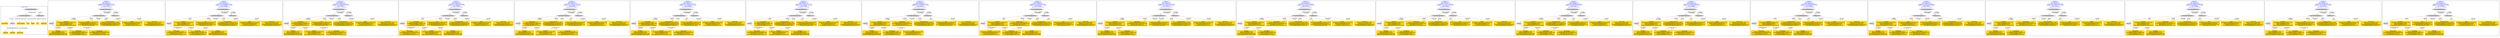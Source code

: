 digraph n0 {
fontcolor="blue"
remincross="true"
label="s20-s-lacma.xml"
subgraph cluster_0 {
label="1-correct model"
n2[style="filled",color="white",fillcolor="lightgray",label="CulturalHeritageObject1"];
n3[shape="plaintext",style="filled",fillcolor="gold",label="creationDate"];
n4[style="filled",color="white",fillcolor="lightgray",label="Person1"];
n5[shape="plaintext",style="filled",fillcolor="gold",label="Artwork_Details"];
n6[shape="plaintext",style="filled",fillcolor="gold",label="title"];
n7[shape="plaintext",style="filled",fillcolor="gold",label="Origin"];
n8[shape="plaintext",style="filled",fillcolor="gold",label="ID"];
n9[shape="plaintext",style="filled",fillcolor="gold",label="birthDate"];
n10[shape="plaintext",style="filled",fillcolor="gold",label="deathDate"];
n11[shape="plaintext",style="filled",fillcolor="gold",label="Artist_Name"];
n12[style="filled",color="white",fillcolor="lightgray",label="EuropeanaAggregation1"];
n13[style="filled",color="white",fillcolor="lightgray",label="WebResource1"];
n14[shape="plaintext",style="filled",fillcolor="gold",label="Image_URL"];
}
subgraph cluster_1 {
label="candidate 0\nlink coherence:1.0\nnode coherence:1.0\nconfidence:0.40048468915710167\nmapping score:0.5709948963857006\ncost:10.99977\n-precision:0.55-recall:0.5"
n16[style="filled",color="white",fillcolor="lightgray",label="CulturalHeritageObject1"];
n17[style="filled",color="white",fillcolor="lightgray",label="Person1"];
n18[style="filled",color="white",fillcolor="lightgray",label="EuropeanaAggregation1"];
n19[style="filled",color="white",fillcolor="lightgray",label="WebResource1"];
n20[shape="plaintext",style="filled",fillcolor="gold",label="deathDate\n[CulturalHeritageObject,created,0.379]\n[Person,dateOfDeath,0.267]\n[Person,dateOfBirth,0.251]\n[CulturalHeritageObject,provenance,0.103]"];
n21[shape="plaintext",style="filled",fillcolor="gold",label="birthDate\n[Person,dateOfBirth,0.455]\n[Person,dateOfDeath,0.253]\n[CulturalHeritageObject,created,0.246]\n[Person,biographicalInformation,0.045]"];
n22[shape="plaintext",style="filled",fillcolor="gold",label="title\n[CulturalHeritageObject,description,0.333]\n[CulturalHeritageObject,title,0.32]\n[CulturalHeritageObject,provenance,0.181]\n[Document,classLink,0.165]"];
n23[shape="plaintext",style="filled",fillcolor="gold",label="Image_URL\n[WebResource,classLink,0.599]\n[Document,classLink,0.358]\n[CulturalHeritageObject,description,0.031]\n[CulturalHeritageObject,title,0.012]"];
n24[shape="plaintext",style="filled",fillcolor="gold",label="creationDate\n[Person,dateOfDeath,0.363]\n[CulturalHeritageObject,created,0.308]\n[Person,dateOfBirth,0.233]\n[CulturalHeritageObject,title,0.096]"];
n25[shape="plaintext",style="filled",fillcolor="gold",label="Artwork_Details\n[CulturalHeritageObject,extent,0.386]\n[CulturalHeritageObject,provenance,0.274]\n[CulturalHeritageObject,description,0.207]\n[CulturalHeritageObject,title,0.134]"];
n26[shape="plaintext",style="filled",fillcolor="gold",label="Artist_Name\n[Person,nameOfThePerson,0.363]\n[CulturalHeritageObject,description,0.264]\n[Document,classLink,0.211]\n[CulturalHeritageObject,provenance,0.162]"];
n27[shape="plaintext",style="filled",fillcolor="gold",label="Origin\n[CulturalHeritageObject,provenance,0.325]\n[Person,nameOfThePerson,0.247]\n[Document,classLink,0.225]\n[CulturalHeritageObject,title,0.203]"];
}
subgraph cluster_2 {
label="candidate 1\nlink coherence:1.0\nnode coherence:1.0\nconfidence:0.40048468915710167\nmapping score:0.5709948963857006\ncost:10.99986\n-precision:0.45-recall:0.42"
n29[style="filled",color="white",fillcolor="lightgray",label="CulturalHeritageObject1"];
n30[style="filled",color="white",fillcolor="lightgray",label="Person2"];
n31[style="filled",color="white",fillcolor="lightgray",label="EuropeanaAggregation1"];
n32[style="filled",color="white",fillcolor="lightgray",label="WebResource1"];
n33[shape="plaintext",style="filled",fillcolor="gold",label="deathDate\n[CulturalHeritageObject,created,0.379]\n[Person,dateOfDeath,0.267]\n[Person,dateOfBirth,0.251]\n[CulturalHeritageObject,provenance,0.103]"];
n34[shape="plaintext",style="filled",fillcolor="gold",label="Artist_Name\n[Person,nameOfThePerson,0.363]\n[CulturalHeritageObject,description,0.264]\n[Document,classLink,0.211]\n[CulturalHeritageObject,provenance,0.162]"];
n35[shape="plaintext",style="filled",fillcolor="gold",label="creationDate\n[Person,dateOfDeath,0.363]\n[CulturalHeritageObject,created,0.308]\n[Person,dateOfBirth,0.233]\n[CulturalHeritageObject,title,0.096]"];
n36[shape="plaintext",style="filled",fillcolor="gold",label="title\n[CulturalHeritageObject,description,0.333]\n[CulturalHeritageObject,title,0.32]\n[CulturalHeritageObject,provenance,0.181]\n[Document,classLink,0.165]"];
n37[shape="plaintext",style="filled",fillcolor="gold",label="Image_URL\n[WebResource,classLink,0.599]\n[Document,classLink,0.358]\n[CulturalHeritageObject,description,0.031]\n[CulturalHeritageObject,title,0.012]"];
n38[shape="plaintext",style="filled",fillcolor="gold",label="Artwork_Details\n[CulturalHeritageObject,extent,0.386]\n[CulturalHeritageObject,provenance,0.274]\n[CulturalHeritageObject,description,0.207]\n[CulturalHeritageObject,title,0.134]"];
n39[shape="plaintext",style="filled",fillcolor="gold",label="birthDate\n[Person,dateOfBirth,0.455]\n[Person,dateOfDeath,0.253]\n[CulturalHeritageObject,created,0.246]\n[Person,biographicalInformation,0.045]"];
n40[shape="plaintext",style="filled",fillcolor="gold",label="Origin\n[CulturalHeritageObject,provenance,0.325]\n[Person,nameOfThePerson,0.247]\n[Document,classLink,0.225]\n[CulturalHeritageObject,title,0.203]"];
}
subgraph cluster_3 {
label="candidate 10\nlink coherence:1.0\nnode coherence:1.0\nconfidence:0.3796254561665288\nmapping score:0.5640418187221763\ncost:10.99977\n-precision:0.73-recall:0.67"
n42[style="filled",color="white",fillcolor="lightgray",label="CulturalHeritageObject1"];
n43[style="filled",color="white",fillcolor="lightgray",label="Person1"];
n44[style="filled",color="white",fillcolor="lightgray",label="EuropeanaAggregation1"];
n45[style="filled",color="white",fillcolor="lightgray",label="WebResource1"];
n46[shape="plaintext",style="filled",fillcolor="gold",label="creationDate\n[Person,dateOfDeath,0.363]\n[CulturalHeritageObject,created,0.308]\n[Person,dateOfBirth,0.233]\n[CulturalHeritageObject,title,0.096]"];
n47[shape="plaintext",style="filled",fillcolor="gold",label="birthDate\n[Person,dateOfBirth,0.455]\n[Person,dateOfDeath,0.253]\n[CulturalHeritageObject,created,0.246]\n[Person,biographicalInformation,0.045]"];
n48[shape="plaintext",style="filled",fillcolor="gold",label="title\n[CulturalHeritageObject,description,0.333]\n[CulturalHeritageObject,title,0.32]\n[CulturalHeritageObject,provenance,0.181]\n[Document,classLink,0.165]"];
n49[shape="plaintext",style="filled",fillcolor="gold",label="Image_URL\n[WebResource,classLink,0.599]\n[Document,classLink,0.358]\n[CulturalHeritageObject,description,0.031]\n[CulturalHeritageObject,title,0.012]"];
n50[shape="plaintext",style="filled",fillcolor="gold",label="deathDate\n[CulturalHeritageObject,created,0.379]\n[Person,dateOfDeath,0.267]\n[Person,dateOfBirth,0.251]\n[CulturalHeritageObject,provenance,0.103]"];
n51[shape="plaintext",style="filled",fillcolor="gold",label="Artwork_Details\n[CulturalHeritageObject,extent,0.386]\n[CulturalHeritageObject,provenance,0.274]\n[CulturalHeritageObject,description,0.207]\n[CulturalHeritageObject,title,0.134]"];
n52[shape="plaintext",style="filled",fillcolor="gold",label="Artist_Name\n[Person,nameOfThePerson,0.363]\n[CulturalHeritageObject,description,0.264]\n[Document,classLink,0.211]\n[CulturalHeritageObject,provenance,0.162]"];
n53[shape="plaintext",style="filled",fillcolor="gold",label="Origin\n[CulturalHeritageObject,provenance,0.325]\n[Person,nameOfThePerson,0.247]\n[Document,classLink,0.225]\n[CulturalHeritageObject,title,0.203]"];
}
subgraph cluster_4 {
label="candidate 11\nlink coherence:1.0\nnode coherence:1.0\nconfidence:0.3796254561665288\nmapping score:0.5640418187221763\ncost:10.99986\n-precision:0.64-recall:0.58"
n55[style="filled",color="white",fillcolor="lightgray",label="CulturalHeritageObject1"];
n56[style="filled",color="white",fillcolor="lightgray",label="Person2"];
n57[style="filled",color="white",fillcolor="lightgray",label="EuropeanaAggregation1"];
n58[style="filled",color="white",fillcolor="lightgray",label="WebResource1"];
n59[shape="plaintext",style="filled",fillcolor="gold",label="creationDate\n[Person,dateOfDeath,0.363]\n[CulturalHeritageObject,created,0.308]\n[Person,dateOfBirth,0.233]\n[CulturalHeritageObject,title,0.096]"];
n60[shape="plaintext",style="filled",fillcolor="gold",label="Artist_Name\n[Person,nameOfThePerson,0.363]\n[CulturalHeritageObject,description,0.264]\n[Document,classLink,0.211]\n[CulturalHeritageObject,provenance,0.162]"];
n61[shape="plaintext",style="filled",fillcolor="gold",label="deathDate\n[CulturalHeritageObject,created,0.379]\n[Person,dateOfDeath,0.267]\n[Person,dateOfBirth,0.251]\n[CulturalHeritageObject,provenance,0.103]"];
n62[shape="plaintext",style="filled",fillcolor="gold",label="title\n[CulturalHeritageObject,description,0.333]\n[CulturalHeritageObject,title,0.32]\n[CulturalHeritageObject,provenance,0.181]\n[Document,classLink,0.165]"];
n63[shape="plaintext",style="filled",fillcolor="gold",label="Image_URL\n[WebResource,classLink,0.599]\n[Document,classLink,0.358]\n[CulturalHeritageObject,description,0.031]\n[CulturalHeritageObject,title,0.012]"];
n64[shape="plaintext",style="filled",fillcolor="gold",label="Artwork_Details\n[CulturalHeritageObject,extent,0.386]\n[CulturalHeritageObject,provenance,0.274]\n[CulturalHeritageObject,description,0.207]\n[CulturalHeritageObject,title,0.134]"];
n65[shape="plaintext",style="filled",fillcolor="gold",label="birthDate\n[Person,dateOfBirth,0.455]\n[Person,dateOfDeath,0.253]\n[CulturalHeritageObject,created,0.246]\n[Person,biographicalInformation,0.045]"];
n66[shape="plaintext",style="filled",fillcolor="gold",label="Origin\n[CulturalHeritageObject,provenance,0.325]\n[Person,nameOfThePerson,0.247]\n[Document,classLink,0.225]\n[CulturalHeritageObject,title,0.203]"];
}
subgraph cluster_5 {
label="candidate 12\nlink coherence:1.0\nnode coherence:1.0\nconfidence:0.37799571137924753\nmapping score:0.5634985704597492\ncost:10.99977\n-precision:0.82-recall:0.75"
n68[style="filled",color="white",fillcolor="lightgray",label="CulturalHeritageObject1"];
n69[style="filled",color="white",fillcolor="lightgray",label="Person1"];
n70[style="filled",color="white",fillcolor="lightgray",label="EuropeanaAggregation1"];
n71[style="filled",color="white",fillcolor="lightgray",label="WebResource1"];
n72[shape="plaintext",style="filled",fillcolor="gold",label="creationDate\n[Person,dateOfDeath,0.363]\n[CulturalHeritageObject,created,0.308]\n[Person,dateOfBirth,0.233]\n[CulturalHeritageObject,title,0.096]"];
n73[shape="plaintext",style="filled",fillcolor="gold",label="birthDate\n[Person,dateOfBirth,0.455]\n[Person,dateOfDeath,0.253]\n[CulturalHeritageObject,created,0.246]\n[Person,biographicalInformation,0.045]"];
n74[shape="plaintext",style="filled",fillcolor="gold",label="Image_URL\n[WebResource,classLink,0.599]\n[Document,classLink,0.358]\n[CulturalHeritageObject,description,0.031]\n[CulturalHeritageObject,title,0.012]"];
n75[shape="plaintext",style="filled",fillcolor="gold",label="deathDate\n[CulturalHeritageObject,created,0.379]\n[Person,dateOfDeath,0.267]\n[Person,dateOfBirth,0.251]\n[CulturalHeritageObject,provenance,0.103]"];
n76[shape="plaintext",style="filled",fillcolor="gold",label="Artwork_Details\n[CulturalHeritageObject,extent,0.386]\n[CulturalHeritageObject,provenance,0.274]\n[CulturalHeritageObject,description,0.207]\n[CulturalHeritageObject,title,0.134]"];
n77[shape="plaintext",style="filled",fillcolor="gold",label="title\n[CulturalHeritageObject,description,0.333]\n[CulturalHeritageObject,title,0.32]\n[CulturalHeritageObject,provenance,0.181]\n[Document,classLink,0.165]"];
n78[shape="plaintext",style="filled",fillcolor="gold",label="Artist_Name\n[Person,nameOfThePerson,0.363]\n[CulturalHeritageObject,description,0.264]\n[Document,classLink,0.211]\n[CulturalHeritageObject,provenance,0.162]"];
n79[shape="plaintext",style="filled",fillcolor="gold",label="Origin\n[CulturalHeritageObject,provenance,0.325]\n[Person,nameOfThePerson,0.247]\n[Document,classLink,0.225]\n[CulturalHeritageObject,title,0.203]"];
}
subgraph cluster_6 {
label="candidate 13\nlink coherence:1.0\nnode coherence:1.0\nconfidence:0.37799571137924753\nmapping score:0.5634985704597492\ncost:10.99983\n-precision:0.82-recall:0.75"
n81[style="filled",color="white",fillcolor="lightgray",label="CulturalHeritageObject1"];
n82[style="filled",color="white",fillcolor="lightgray",label="Person1"];
n83[style="filled",color="white",fillcolor="lightgray",label="EuropeanaAggregation1"];
n84[style="filled",color="white",fillcolor="lightgray",label="WebResource2"];
n85[shape="plaintext",style="filled",fillcolor="gold",label="creationDate\n[Person,dateOfDeath,0.363]\n[CulturalHeritageObject,created,0.308]\n[Person,dateOfBirth,0.233]\n[CulturalHeritageObject,title,0.096]"];
n86[shape="plaintext",style="filled",fillcolor="gold",label="Image_URL\n[WebResource,classLink,0.599]\n[Document,classLink,0.358]\n[CulturalHeritageObject,description,0.031]\n[CulturalHeritageObject,title,0.012]"];
n87[shape="plaintext",style="filled",fillcolor="gold",label="birthDate\n[Person,dateOfBirth,0.455]\n[Person,dateOfDeath,0.253]\n[CulturalHeritageObject,created,0.246]\n[Person,biographicalInformation,0.045]"];
n88[shape="plaintext",style="filled",fillcolor="gold",label="deathDate\n[CulturalHeritageObject,created,0.379]\n[Person,dateOfDeath,0.267]\n[Person,dateOfBirth,0.251]\n[CulturalHeritageObject,provenance,0.103]"];
n89[shape="plaintext",style="filled",fillcolor="gold",label="Artwork_Details\n[CulturalHeritageObject,extent,0.386]\n[CulturalHeritageObject,provenance,0.274]\n[CulturalHeritageObject,description,0.207]\n[CulturalHeritageObject,title,0.134]"];
n90[shape="plaintext",style="filled",fillcolor="gold",label="title\n[CulturalHeritageObject,description,0.333]\n[CulturalHeritageObject,title,0.32]\n[CulturalHeritageObject,provenance,0.181]\n[Document,classLink,0.165]"];
n91[shape="plaintext",style="filled",fillcolor="gold",label="Artist_Name\n[Person,nameOfThePerson,0.363]\n[CulturalHeritageObject,description,0.264]\n[Document,classLink,0.211]\n[CulturalHeritageObject,provenance,0.162]"];
n92[shape="plaintext",style="filled",fillcolor="gold",label="Origin\n[CulturalHeritageObject,provenance,0.325]\n[Person,nameOfThePerson,0.247]\n[Document,classLink,0.225]\n[CulturalHeritageObject,title,0.203]"];
}
subgraph cluster_7 {
label="candidate 14\nlink coherence:1.0\nnode coherence:1.0\nconfidence:0.37799571137924753\nmapping score:0.5634985704597492\ncost:10.99986\n-precision:0.73-recall:0.67"
n94[style="filled",color="white",fillcolor="lightgray",label="CulturalHeritageObject1"];
n95[style="filled",color="white",fillcolor="lightgray",label="Person2"];
n96[style="filled",color="white",fillcolor="lightgray",label="EuropeanaAggregation1"];
n97[style="filled",color="white",fillcolor="lightgray",label="WebResource1"];
n98[shape="plaintext",style="filled",fillcolor="gold",label="creationDate\n[Person,dateOfDeath,0.363]\n[CulturalHeritageObject,created,0.308]\n[Person,dateOfBirth,0.233]\n[CulturalHeritageObject,title,0.096]"];
n99[shape="plaintext",style="filled",fillcolor="gold",label="Artist_Name\n[Person,nameOfThePerson,0.363]\n[CulturalHeritageObject,description,0.264]\n[Document,classLink,0.211]\n[CulturalHeritageObject,provenance,0.162]"];
n100[shape="plaintext",style="filled",fillcolor="gold",label="deathDate\n[CulturalHeritageObject,created,0.379]\n[Person,dateOfDeath,0.267]\n[Person,dateOfBirth,0.251]\n[CulturalHeritageObject,provenance,0.103]"];
n101[shape="plaintext",style="filled",fillcolor="gold",label="Image_URL\n[WebResource,classLink,0.599]\n[Document,classLink,0.358]\n[CulturalHeritageObject,description,0.031]\n[CulturalHeritageObject,title,0.012]"];
n102[shape="plaintext",style="filled",fillcolor="gold",label="Artwork_Details\n[CulturalHeritageObject,extent,0.386]\n[CulturalHeritageObject,provenance,0.274]\n[CulturalHeritageObject,description,0.207]\n[CulturalHeritageObject,title,0.134]"];
n103[shape="plaintext",style="filled",fillcolor="gold",label="birthDate\n[Person,dateOfBirth,0.455]\n[Person,dateOfDeath,0.253]\n[CulturalHeritageObject,created,0.246]\n[Person,biographicalInformation,0.045]"];
n104[shape="plaintext",style="filled",fillcolor="gold",label="title\n[CulturalHeritageObject,description,0.333]\n[CulturalHeritageObject,title,0.32]\n[CulturalHeritageObject,provenance,0.181]\n[Document,classLink,0.165]"];
n105[shape="plaintext",style="filled",fillcolor="gold",label="Origin\n[CulturalHeritageObject,provenance,0.325]\n[Person,nameOfThePerson,0.247]\n[Document,classLink,0.225]\n[CulturalHeritageObject,title,0.203]"];
}
subgraph cluster_8 {
label="candidate 15\nlink coherence:1.0\nnode coherence:1.0\nconfidence:0.3766748363322023\nmapping score:0.5630582787774008\ncost:10.99977\n-precision:0.55-recall:0.5"
n107[style="filled",color="white",fillcolor="lightgray",label="CulturalHeritageObject1"];
n108[style="filled",color="white",fillcolor="lightgray",label="Person1"];
n109[style="filled",color="white",fillcolor="lightgray",label="EuropeanaAggregation1"];
n110[style="filled",color="white",fillcolor="lightgray",label="WebResource1"];
n111[shape="plaintext",style="filled",fillcolor="gold",label="deathDate\n[CulturalHeritageObject,created,0.379]\n[Person,dateOfDeath,0.267]\n[Person,dateOfBirth,0.251]\n[CulturalHeritageObject,provenance,0.103]"];
n112[shape="plaintext",style="filled",fillcolor="gold",label="birthDate\n[Person,dateOfBirth,0.455]\n[Person,dateOfDeath,0.253]\n[CulturalHeritageObject,created,0.246]\n[Person,biographicalInformation,0.045]"];
n113[shape="plaintext",style="filled",fillcolor="gold",label="Artist_Name\n[Person,nameOfThePerson,0.363]\n[CulturalHeritageObject,description,0.264]\n[Document,classLink,0.211]\n[CulturalHeritageObject,provenance,0.162]"];
n114[shape="plaintext",style="filled",fillcolor="gold",label="Image_URL\n[WebResource,classLink,0.599]\n[Document,classLink,0.358]\n[CulturalHeritageObject,description,0.031]\n[CulturalHeritageObject,title,0.012]"];
n115[shape="plaintext",style="filled",fillcolor="gold",label="creationDate\n[Person,dateOfDeath,0.363]\n[CulturalHeritageObject,created,0.308]\n[Person,dateOfBirth,0.233]\n[CulturalHeritageObject,title,0.096]"];
n116[shape="plaintext",style="filled",fillcolor="gold",label="Artwork_Details\n[CulturalHeritageObject,extent,0.386]\n[CulturalHeritageObject,provenance,0.274]\n[CulturalHeritageObject,description,0.207]\n[CulturalHeritageObject,title,0.134]"];
n117[shape="plaintext",style="filled",fillcolor="gold",label="Origin\n[CulturalHeritageObject,provenance,0.325]\n[Person,nameOfThePerson,0.247]\n[Document,classLink,0.225]\n[CulturalHeritageObject,title,0.203]"];
n118[shape="plaintext",style="filled",fillcolor="gold",label="title\n[CulturalHeritageObject,description,0.333]\n[CulturalHeritageObject,title,0.32]\n[CulturalHeritageObject,provenance,0.181]\n[Document,classLink,0.165]"];
}
subgraph cluster_9 {
label="candidate 16\nlink coherence:1.0\nnode coherence:1.0\nconfidence:0.3766748363322023\nmapping score:0.5630582787774008\ncost:10.99986\n-precision:0.45-recall:0.42"
n120[style="filled",color="white",fillcolor="lightgray",label="CulturalHeritageObject1"];
n121[style="filled",color="white",fillcolor="lightgray",label="Person2"];
n122[style="filled",color="white",fillcolor="lightgray",label="EuropeanaAggregation1"];
n123[style="filled",color="white",fillcolor="lightgray",label="WebResource1"];
n124[shape="plaintext",style="filled",fillcolor="gold",label="deathDate\n[CulturalHeritageObject,created,0.379]\n[Person,dateOfDeath,0.267]\n[Person,dateOfBirth,0.251]\n[CulturalHeritageObject,provenance,0.103]"];
n125[shape="plaintext",style="filled",fillcolor="gold",label="Origin\n[CulturalHeritageObject,provenance,0.325]\n[Person,nameOfThePerson,0.247]\n[Document,classLink,0.225]\n[CulturalHeritageObject,title,0.203]"];
n126[shape="plaintext",style="filled",fillcolor="gold",label="creationDate\n[Person,dateOfDeath,0.363]\n[CulturalHeritageObject,created,0.308]\n[Person,dateOfBirth,0.233]\n[CulturalHeritageObject,title,0.096]"];
n127[shape="plaintext",style="filled",fillcolor="gold",label="Artist_Name\n[Person,nameOfThePerson,0.363]\n[CulturalHeritageObject,description,0.264]\n[Document,classLink,0.211]\n[CulturalHeritageObject,provenance,0.162]"];
n128[shape="plaintext",style="filled",fillcolor="gold",label="Image_URL\n[WebResource,classLink,0.599]\n[Document,classLink,0.358]\n[CulturalHeritageObject,description,0.031]\n[CulturalHeritageObject,title,0.012]"];
n129[shape="plaintext",style="filled",fillcolor="gold",label="Artwork_Details\n[CulturalHeritageObject,extent,0.386]\n[CulturalHeritageObject,provenance,0.274]\n[CulturalHeritageObject,description,0.207]\n[CulturalHeritageObject,title,0.134]"];
n130[shape="plaintext",style="filled",fillcolor="gold",label="birthDate\n[Person,dateOfBirth,0.455]\n[Person,dateOfDeath,0.253]\n[CulturalHeritageObject,created,0.246]\n[Person,biographicalInformation,0.045]"];
n131[shape="plaintext",style="filled",fillcolor="gold",label="title\n[CulturalHeritageObject,description,0.333]\n[CulturalHeritageObject,title,0.32]\n[CulturalHeritageObject,provenance,0.181]\n[Document,classLink,0.165]"];
}
subgraph cluster_10 {
label="candidate 17\nlink coherence:1.0\nnode coherence:1.0\nconfidence:0.37536315658335706\nmapping score:0.5626210521944524\ncost:10.99977\n-precision:0.45-recall:0.42"
n133[style="filled",color="white",fillcolor="lightgray",label="CulturalHeritageObject1"];
n134[style="filled",color="white",fillcolor="lightgray",label="Person1"];
n135[style="filled",color="white",fillcolor="lightgray",label="EuropeanaAggregation1"];
n136[style="filled",color="white",fillcolor="lightgray",label="WebResource1"];
n137[shape="plaintext",style="filled",fillcolor="gold",label="deathDate\n[CulturalHeritageObject,created,0.379]\n[Person,dateOfDeath,0.267]\n[Person,dateOfBirth,0.251]\n[CulturalHeritageObject,provenance,0.103]"];
n138[shape="plaintext",style="filled",fillcolor="gold",label="Artist_Name\n[Person,nameOfThePerson,0.363]\n[CulturalHeritageObject,description,0.264]\n[Document,classLink,0.211]\n[CulturalHeritageObject,provenance,0.162]"];
n139[shape="plaintext",style="filled",fillcolor="gold",label="birthDate\n[Person,dateOfBirth,0.455]\n[Person,dateOfDeath,0.253]\n[CulturalHeritageObject,created,0.246]\n[Person,biographicalInformation,0.045]"];
n140[shape="plaintext",style="filled",fillcolor="gold",label="title\n[CulturalHeritageObject,description,0.333]\n[CulturalHeritageObject,title,0.32]\n[CulturalHeritageObject,provenance,0.181]\n[Document,classLink,0.165]"];
n141[shape="plaintext",style="filled",fillcolor="gold",label="Image_URL\n[WebResource,classLink,0.599]\n[Document,classLink,0.358]\n[CulturalHeritageObject,description,0.031]\n[CulturalHeritageObject,title,0.012]"];
n142[shape="plaintext",style="filled",fillcolor="gold",label="creationDate\n[Person,dateOfDeath,0.363]\n[CulturalHeritageObject,created,0.308]\n[Person,dateOfBirth,0.233]\n[CulturalHeritageObject,title,0.096]"];
n143[shape="plaintext",style="filled",fillcolor="gold",label="Artwork_Details\n[CulturalHeritageObject,extent,0.386]\n[CulturalHeritageObject,provenance,0.274]\n[CulturalHeritageObject,description,0.207]\n[CulturalHeritageObject,title,0.134]"];
n144[shape="plaintext",style="filled",fillcolor="gold",label="Origin\n[CulturalHeritageObject,provenance,0.325]\n[Person,nameOfThePerson,0.247]\n[Document,classLink,0.225]\n[CulturalHeritageObject,title,0.203]"];
}
subgraph cluster_11 {
label="candidate 18\nlink coherence:1.0\nnode coherence:1.0\nconfidence:0.3737334117960758\nmapping score:0.5620778039320252\ncost:10.99977\n-precision:0.55-recall:0.5"
n146[style="filled",color="white",fillcolor="lightgray",label="CulturalHeritageObject1"];
n147[style="filled",color="white",fillcolor="lightgray",label="Person1"];
n148[style="filled",color="white",fillcolor="lightgray",label="EuropeanaAggregation1"];
n149[style="filled",color="white",fillcolor="lightgray",label="WebResource1"];
n150[shape="plaintext",style="filled",fillcolor="gold",label="deathDate\n[CulturalHeritageObject,created,0.379]\n[Person,dateOfDeath,0.267]\n[Person,dateOfBirth,0.251]\n[CulturalHeritageObject,provenance,0.103]"];
n151[shape="plaintext",style="filled",fillcolor="gold",label="Artist_Name\n[Person,nameOfThePerson,0.363]\n[CulturalHeritageObject,description,0.264]\n[Document,classLink,0.211]\n[CulturalHeritageObject,provenance,0.162]"];
n152[shape="plaintext",style="filled",fillcolor="gold",label="birthDate\n[Person,dateOfBirth,0.455]\n[Person,dateOfDeath,0.253]\n[CulturalHeritageObject,created,0.246]\n[Person,biographicalInformation,0.045]"];
n153[shape="plaintext",style="filled",fillcolor="gold",label="Image_URL\n[WebResource,classLink,0.599]\n[Document,classLink,0.358]\n[CulturalHeritageObject,description,0.031]\n[CulturalHeritageObject,title,0.012]"];
n154[shape="plaintext",style="filled",fillcolor="gold",label="creationDate\n[Person,dateOfDeath,0.363]\n[CulturalHeritageObject,created,0.308]\n[Person,dateOfBirth,0.233]\n[CulturalHeritageObject,title,0.096]"];
n155[shape="plaintext",style="filled",fillcolor="gold",label="Artwork_Details\n[CulturalHeritageObject,extent,0.386]\n[CulturalHeritageObject,provenance,0.274]\n[CulturalHeritageObject,description,0.207]\n[CulturalHeritageObject,title,0.134]"];
n156[shape="plaintext",style="filled",fillcolor="gold",label="title\n[CulturalHeritageObject,description,0.333]\n[CulturalHeritageObject,title,0.32]\n[CulturalHeritageObject,provenance,0.181]\n[Document,classLink,0.165]"];
n157[shape="plaintext",style="filled",fillcolor="gold",label="Origin\n[CulturalHeritageObject,provenance,0.325]\n[Person,nameOfThePerson,0.247]\n[Document,classLink,0.225]\n[CulturalHeritageObject,title,0.203]"];
}
subgraph cluster_12 {
label="candidate 19\nlink coherence:1.0\nnode coherence:1.0\nconfidence:0.3737334117960758\nmapping score:0.5620778039320252\ncost:10.99983\n-precision:0.55-recall:0.5"
n159[style="filled",color="white",fillcolor="lightgray",label="CulturalHeritageObject1"];
n160[style="filled",color="white",fillcolor="lightgray",label="Person1"];
n161[style="filled",color="white",fillcolor="lightgray",label="EuropeanaAggregation1"];
n162[style="filled",color="white",fillcolor="lightgray",label="WebResource2"];
n163[shape="plaintext",style="filled",fillcolor="gold",label="deathDate\n[CulturalHeritageObject,created,0.379]\n[Person,dateOfDeath,0.267]\n[Person,dateOfBirth,0.251]\n[CulturalHeritageObject,provenance,0.103]"];
n164[shape="plaintext",style="filled",fillcolor="gold",label="Artist_Name\n[Person,nameOfThePerson,0.363]\n[CulturalHeritageObject,description,0.264]\n[Document,classLink,0.211]\n[CulturalHeritageObject,provenance,0.162]"];
n165[shape="plaintext",style="filled",fillcolor="gold",label="Image_URL\n[WebResource,classLink,0.599]\n[Document,classLink,0.358]\n[CulturalHeritageObject,description,0.031]\n[CulturalHeritageObject,title,0.012]"];
n166[shape="plaintext",style="filled",fillcolor="gold",label="birthDate\n[Person,dateOfBirth,0.455]\n[Person,dateOfDeath,0.253]\n[CulturalHeritageObject,created,0.246]\n[Person,biographicalInformation,0.045]"];
n167[shape="plaintext",style="filled",fillcolor="gold",label="creationDate\n[Person,dateOfDeath,0.363]\n[CulturalHeritageObject,created,0.308]\n[Person,dateOfBirth,0.233]\n[CulturalHeritageObject,title,0.096]"];
n168[shape="plaintext",style="filled",fillcolor="gold",label="Artwork_Details\n[CulturalHeritageObject,extent,0.386]\n[CulturalHeritageObject,provenance,0.274]\n[CulturalHeritageObject,description,0.207]\n[CulturalHeritageObject,title,0.134]"];
n169[shape="plaintext",style="filled",fillcolor="gold",label="title\n[CulturalHeritageObject,description,0.333]\n[CulturalHeritageObject,title,0.32]\n[CulturalHeritageObject,provenance,0.181]\n[Document,classLink,0.165]"];
n170[shape="plaintext",style="filled",fillcolor="gold",label="Origin\n[CulturalHeritageObject,provenance,0.325]\n[Person,nameOfThePerson,0.247]\n[Document,classLink,0.225]\n[CulturalHeritageObject,title,0.203]"];
}
subgraph cluster_13 {
label="candidate 2\nlink coherence:1.0\nnode coherence:1.0\nconfidence:0.3988549443698204\nmapping score:0.5704516481232734\ncost:10.99977\n-precision:0.64-recall:0.58"
n172[style="filled",color="white",fillcolor="lightgray",label="CulturalHeritageObject1"];
n173[style="filled",color="white",fillcolor="lightgray",label="Person1"];
n174[style="filled",color="white",fillcolor="lightgray",label="EuropeanaAggregation1"];
n175[style="filled",color="white",fillcolor="lightgray",label="WebResource1"];
n176[shape="plaintext",style="filled",fillcolor="gold",label="deathDate\n[CulturalHeritageObject,created,0.379]\n[Person,dateOfDeath,0.267]\n[Person,dateOfBirth,0.251]\n[CulturalHeritageObject,provenance,0.103]"];
n177[shape="plaintext",style="filled",fillcolor="gold",label="birthDate\n[Person,dateOfBirth,0.455]\n[Person,dateOfDeath,0.253]\n[CulturalHeritageObject,created,0.246]\n[Person,biographicalInformation,0.045]"];
n178[shape="plaintext",style="filled",fillcolor="gold",label="Image_URL\n[WebResource,classLink,0.599]\n[Document,classLink,0.358]\n[CulturalHeritageObject,description,0.031]\n[CulturalHeritageObject,title,0.012]"];
n179[shape="plaintext",style="filled",fillcolor="gold",label="creationDate\n[Person,dateOfDeath,0.363]\n[CulturalHeritageObject,created,0.308]\n[Person,dateOfBirth,0.233]\n[CulturalHeritageObject,title,0.096]"];
n180[shape="plaintext",style="filled",fillcolor="gold",label="Artwork_Details\n[CulturalHeritageObject,extent,0.386]\n[CulturalHeritageObject,provenance,0.274]\n[CulturalHeritageObject,description,0.207]\n[CulturalHeritageObject,title,0.134]"];
n181[shape="plaintext",style="filled",fillcolor="gold",label="title\n[CulturalHeritageObject,description,0.333]\n[CulturalHeritageObject,title,0.32]\n[CulturalHeritageObject,provenance,0.181]\n[Document,classLink,0.165]"];
n182[shape="plaintext",style="filled",fillcolor="gold",label="Artist_Name\n[Person,nameOfThePerson,0.363]\n[CulturalHeritageObject,description,0.264]\n[Document,classLink,0.211]\n[CulturalHeritageObject,provenance,0.162]"];
n183[shape="plaintext",style="filled",fillcolor="gold",label="Origin\n[CulturalHeritageObject,provenance,0.325]\n[Person,nameOfThePerson,0.247]\n[Document,classLink,0.225]\n[CulturalHeritageObject,title,0.203]"];
}
subgraph cluster_14 {
label="candidate 3\nlink coherence:1.0\nnode coherence:1.0\nconfidence:0.3988549443698204\nmapping score:0.5704516481232734\ncost:10.99983\n-precision:0.64-recall:0.58"
n185[style="filled",color="white",fillcolor="lightgray",label="CulturalHeritageObject1"];
n186[style="filled",color="white",fillcolor="lightgray",label="Person1"];
n187[style="filled",color="white",fillcolor="lightgray",label="EuropeanaAggregation1"];
n188[style="filled",color="white",fillcolor="lightgray",label="WebResource2"];
n189[shape="plaintext",style="filled",fillcolor="gold",label="deathDate\n[CulturalHeritageObject,created,0.379]\n[Person,dateOfDeath,0.267]\n[Person,dateOfBirth,0.251]\n[CulturalHeritageObject,provenance,0.103]"];
n190[shape="plaintext",style="filled",fillcolor="gold",label="Image_URL\n[WebResource,classLink,0.599]\n[Document,classLink,0.358]\n[CulturalHeritageObject,description,0.031]\n[CulturalHeritageObject,title,0.012]"];
n191[shape="plaintext",style="filled",fillcolor="gold",label="birthDate\n[Person,dateOfBirth,0.455]\n[Person,dateOfDeath,0.253]\n[CulturalHeritageObject,created,0.246]\n[Person,biographicalInformation,0.045]"];
n192[shape="plaintext",style="filled",fillcolor="gold",label="creationDate\n[Person,dateOfDeath,0.363]\n[CulturalHeritageObject,created,0.308]\n[Person,dateOfBirth,0.233]\n[CulturalHeritageObject,title,0.096]"];
n193[shape="plaintext",style="filled",fillcolor="gold",label="Artwork_Details\n[CulturalHeritageObject,extent,0.386]\n[CulturalHeritageObject,provenance,0.274]\n[CulturalHeritageObject,description,0.207]\n[CulturalHeritageObject,title,0.134]"];
n194[shape="plaintext",style="filled",fillcolor="gold",label="title\n[CulturalHeritageObject,description,0.333]\n[CulturalHeritageObject,title,0.32]\n[CulturalHeritageObject,provenance,0.181]\n[Document,classLink,0.165]"];
n195[shape="plaintext",style="filled",fillcolor="gold",label="Artist_Name\n[Person,nameOfThePerson,0.363]\n[CulturalHeritageObject,description,0.264]\n[Document,classLink,0.211]\n[CulturalHeritageObject,provenance,0.162]"];
n196[shape="plaintext",style="filled",fillcolor="gold",label="Origin\n[CulturalHeritageObject,provenance,0.325]\n[Person,nameOfThePerson,0.247]\n[Document,classLink,0.225]\n[CulturalHeritageObject,title,0.203]"];
}
subgraph cluster_15 {
label="candidate 4\nlink coherence:1.0\nnode coherence:1.0\nconfidence:0.3988549443698204\nmapping score:0.5704516481232734\ncost:10.99986\n-precision:0.55-recall:0.5"
n198[style="filled",color="white",fillcolor="lightgray",label="CulturalHeritageObject1"];
n199[style="filled",color="white",fillcolor="lightgray",label="Person2"];
n200[style="filled",color="white",fillcolor="lightgray",label="EuropeanaAggregation1"];
n201[style="filled",color="white",fillcolor="lightgray",label="WebResource1"];
n202[shape="plaintext",style="filled",fillcolor="gold",label="deathDate\n[CulturalHeritageObject,created,0.379]\n[Person,dateOfDeath,0.267]\n[Person,dateOfBirth,0.251]\n[CulturalHeritageObject,provenance,0.103]"];
n203[shape="plaintext",style="filled",fillcolor="gold",label="Artist_Name\n[Person,nameOfThePerson,0.363]\n[CulturalHeritageObject,description,0.264]\n[Document,classLink,0.211]\n[CulturalHeritageObject,provenance,0.162]"];
n204[shape="plaintext",style="filled",fillcolor="gold",label="creationDate\n[Person,dateOfDeath,0.363]\n[CulturalHeritageObject,created,0.308]\n[Person,dateOfBirth,0.233]\n[CulturalHeritageObject,title,0.096]"];
n205[shape="plaintext",style="filled",fillcolor="gold",label="Image_URL\n[WebResource,classLink,0.599]\n[Document,classLink,0.358]\n[CulturalHeritageObject,description,0.031]\n[CulturalHeritageObject,title,0.012]"];
n206[shape="plaintext",style="filled",fillcolor="gold",label="Artwork_Details\n[CulturalHeritageObject,extent,0.386]\n[CulturalHeritageObject,provenance,0.274]\n[CulturalHeritageObject,description,0.207]\n[CulturalHeritageObject,title,0.134]"];
n207[shape="plaintext",style="filled",fillcolor="gold",label="birthDate\n[Person,dateOfBirth,0.455]\n[Person,dateOfDeath,0.253]\n[CulturalHeritageObject,created,0.246]\n[Person,biographicalInformation,0.045]"];
n208[shape="plaintext",style="filled",fillcolor="gold",label="title\n[CulturalHeritageObject,description,0.333]\n[CulturalHeritageObject,title,0.32]\n[CulturalHeritageObject,provenance,0.181]\n[Document,classLink,0.165]"];
n209[shape="plaintext",style="filled",fillcolor="gold",label="Origin\n[CulturalHeritageObject,provenance,0.325]\n[Person,nameOfThePerson,0.247]\n[Document,classLink,0.225]\n[CulturalHeritageObject,title,0.203]"];
}
subgraph cluster_16 {
label="candidate 5\nlink coherence:1.0\nnode coherence:1.0\nconfidence:0.38652251624604417\nmapping score:0.5663408387486814\ncost:10.99977\n-precision:0.55-recall:0.5"
n211[style="filled",color="white",fillcolor="lightgray",label="CulturalHeritageObject1"];
n212[style="filled",color="white",fillcolor="lightgray",label="Person1"];
n213[style="filled",color="white",fillcolor="lightgray",label="EuropeanaAggregation1"];
n214[style="filled",color="white",fillcolor="lightgray",label="WebResource1"];
n215[shape="plaintext",style="filled",fillcolor="gold",label="deathDate\n[CulturalHeritageObject,created,0.379]\n[Person,dateOfDeath,0.267]\n[Person,dateOfBirth,0.251]\n[CulturalHeritageObject,provenance,0.103]"];
n216[shape="plaintext",style="filled",fillcolor="gold",label="Origin\n[CulturalHeritageObject,provenance,0.325]\n[Person,nameOfThePerson,0.247]\n[Document,classLink,0.225]\n[CulturalHeritageObject,title,0.203]"];
n217[shape="plaintext",style="filled",fillcolor="gold",label="birthDate\n[Person,dateOfBirth,0.455]\n[Person,dateOfDeath,0.253]\n[CulturalHeritageObject,created,0.246]\n[Person,biographicalInformation,0.045]"];
n218[shape="plaintext",style="filled",fillcolor="gold",label="title\n[CulturalHeritageObject,description,0.333]\n[CulturalHeritageObject,title,0.32]\n[CulturalHeritageObject,provenance,0.181]\n[Document,classLink,0.165]"];
n219[shape="plaintext",style="filled",fillcolor="gold",label="Image_URL\n[WebResource,classLink,0.599]\n[Document,classLink,0.358]\n[CulturalHeritageObject,description,0.031]\n[CulturalHeritageObject,title,0.012]"];
n220[shape="plaintext",style="filled",fillcolor="gold",label="creationDate\n[Person,dateOfDeath,0.363]\n[CulturalHeritageObject,created,0.308]\n[Person,dateOfBirth,0.233]\n[CulturalHeritageObject,title,0.096]"];
n221[shape="plaintext",style="filled",fillcolor="gold",label="Artist_Name\n[Person,nameOfThePerson,0.363]\n[CulturalHeritageObject,description,0.264]\n[Document,classLink,0.211]\n[CulturalHeritageObject,provenance,0.162]"];
n222[shape="plaintext",style="filled",fillcolor="gold",label="Artwork_Details\n[CulturalHeritageObject,extent,0.386]\n[CulturalHeritageObject,provenance,0.274]\n[CulturalHeritageObject,description,0.207]\n[CulturalHeritageObject,title,0.134]"];
}
subgraph cluster_17 {
label="candidate 6\nlink coherence:1.0\nnode coherence:1.0\nconfidence:0.38646462819587685\nmapping score:0.5663215427319589\ncost:10.99977\n-precision:0.55-recall:0.5"
n224[style="filled",color="white",fillcolor="lightgray",label="CulturalHeritageObject1"];
n225[style="filled",color="white",fillcolor="lightgray",label="Person1"];
n226[style="filled",color="white",fillcolor="lightgray",label="EuropeanaAggregation1"];
n227[style="filled",color="white",fillcolor="lightgray",label="WebResource1"];
n228[shape="plaintext",style="filled",fillcolor="gold",label="deathDate\n[CulturalHeritageObject,created,0.379]\n[Person,dateOfDeath,0.267]\n[Person,dateOfBirth,0.251]\n[CulturalHeritageObject,provenance,0.103]"];
n229[shape="plaintext",style="filled",fillcolor="gold",label="birthDate\n[Person,dateOfBirth,0.455]\n[Person,dateOfDeath,0.253]\n[CulturalHeritageObject,created,0.246]\n[Person,biographicalInformation,0.045]"];
n230[shape="plaintext",style="filled",fillcolor="gold",label="Artist_Name\n[Person,nameOfThePerson,0.363]\n[CulturalHeritageObject,description,0.264]\n[Document,classLink,0.211]\n[CulturalHeritageObject,provenance,0.162]"];
n231[shape="plaintext",style="filled",fillcolor="gold",label="Image_URL\n[WebResource,classLink,0.599]\n[Document,classLink,0.358]\n[CulturalHeritageObject,description,0.031]\n[CulturalHeritageObject,title,0.012]"];
n232[shape="plaintext",style="filled",fillcolor="gold",label="creationDate\n[Person,dateOfDeath,0.363]\n[CulturalHeritageObject,created,0.308]\n[Person,dateOfBirth,0.233]\n[CulturalHeritageObject,title,0.096]"];
n233[shape="plaintext",style="filled",fillcolor="gold",label="Artwork_Details\n[CulturalHeritageObject,extent,0.386]\n[CulturalHeritageObject,provenance,0.274]\n[CulturalHeritageObject,description,0.207]\n[CulturalHeritageObject,title,0.134]"];
n234[shape="plaintext",style="filled",fillcolor="gold",label="title\n[CulturalHeritageObject,description,0.333]\n[CulturalHeritageObject,title,0.32]\n[CulturalHeritageObject,provenance,0.181]\n[Document,classLink,0.165]"];
n235[shape="plaintext",style="filled",fillcolor="gold",label="Origin\n[CulturalHeritageObject,provenance,0.325]\n[Person,nameOfThePerson,0.247]\n[Document,classLink,0.225]\n[CulturalHeritageObject,title,0.203]"];
}
subgraph cluster_18 {
label="candidate 7\nlink coherence:1.0\nnode coherence:1.0\nconfidence:0.38646462819587685\nmapping score:0.5663215427319589\ncost:10.99986\n-precision:0.45-recall:0.42"
n237[style="filled",color="white",fillcolor="lightgray",label="CulturalHeritageObject1"];
n238[style="filled",color="white",fillcolor="lightgray",label="Person2"];
n239[style="filled",color="white",fillcolor="lightgray",label="EuropeanaAggregation1"];
n240[style="filled",color="white",fillcolor="lightgray",label="WebResource1"];
n241[shape="plaintext",style="filled",fillcolor="gold",label="deathDate\n[CulturalHeritageObject,created,0.379]\n[Person,dateOfDeath,0.267]\n[Person,dateOfBirth,0.251]\n[CulturalHeritageObject,provenance,0.103]"];
n242[shape="plaintext",style="filled",fillcolor="gold",label="creationDate\n[Person,dateOfDeath,0.363]\n[CulturalHeritageObject,created,0.308]\n[Person,dateOfBirth,0.233]\n[CulturalHeritageObject,title,0.096]"];
n243[shape="plaintext",style="filled",fillcolor="gold",label="Artist_Name\n[Person,nameOfThePerson,0.363]\n[CulturalHeritageObject,description,0.264]\n[Document,classLink,0.211]\n[CulturalHeritageObject,provenance,0.162]"];
n244[shape="plaintext",style="filled",fillcolor="gold",label="Image_URL\n[WebResource,classLink,0.599]\n[Document,classLink,0.358]\n[CulturalHeritageObject,description,0.031]\n[CulturalHeritageObject,title,0.012]"];
n245[shape="plaintext",style="filled",fillcolor="gold",label="Artwork_Details\n[CulturalHeritageObject,extent,0.386]\n[CulturalHeritageObject,provenance,0.274]\n[CulturalHeritageObject,description,0.207]\n[CulturalHeritageObject,title,0.134]"];
n246[shape="plaintext",style="filled",fillcolor="gold",label="birthDate\n[Person,dateOfBirth,0.455]\n[Person,dateOfDeath,0.253]\n[CulturalHeritageObject,created,0.246]\n[Person,biographicalInformation,0.045]"];
n247[shape="plaintext",style="filled",fillcolor="gold",label="title\n[CulturalHeritageObject,description,0.333]\n[CulturalHeritageObject,title,0.32]\n[CulturalHeritageObject,provenance,0.181]\n[Document,classLink,0.165]"];
n248[shape="plaintext",style="filled",fillcolor="gold",label="Origin\n[CulturalHeritageObject,provenance,0.325]\n[Person,nameOfThePerson,0.247]\n[Document,classLink,0.225]\n[CulturalHeritageObject,title,0.203]"];
}
subgraph cluster_19 {
label="candidate 8\nlink coherence:1.0\nnode coherence:1.0\nconfidence:0.38529961418533554\nmapping score:0.5659332047284452\ncost:10.99977\n-precision:0.55-recall:0.5"
n250[style="filled",color="white",fillcolor="lightgray",label="CulturalHeritageObject1"];
n251[style="filled",color="white",fillcolor="lightgray",label="Person1"];
n252[style="filled",color="white",fillcolor="lightgray",label="EuropeanaAggregation1"];
n253[style="filled",color="white",fillcolor="lightgray",label="WebResource1"];
n254[shape="plaintext",style="filled",fillcolor="gold",label="deathDate\n[CulturalHeritageObject,created,0.379]\n[Person,dateOfDeath,0.267]\n[Person,dateOfBirth,0.251]\n[CulturalHeritageObject,provenance,0.103]"];
n255[shape="plaintext",style="filled",fillcolor="gold",label="birthDate\n[Person,dateOfBirth,0.455]\n[Person,dateOfDeath,0.253]\n[CulturalHeritageObject,created,0.246]\n[Person,biographicalInformation,0.045]"];
n256[shape="plaintext",style="filled",fillcolor="gold",label="title\n[CulturalHeritageObject,description,0.333]\n[CulturalHeritageObject,title,0.32]\n[CulturalHeritageObject,provenance,0.181]\n[Document,classLink,0.165]"];
n257[shape="plaintext",style="filled",fillcolor="gold",label="Image_URL\n[WebResource,classLink,0.599]\n[Document,classLink,0.358]\n[CulturalHeritageObject,description,0.031]\n[CulturalHeritageObject,title,0.012]"];
n258[shape="plaintext",style="filled",fillcolor="gold",label="creationDate\n[Person,dateOfDeath,0.363]\n[CulturalHeritageObject,created,0.308]\n[Person,dateOfBirth,0.233]\n[CulturalHeritageObject,title,0.096]"];
n259[shape="plaintext",style="filled",fillcolor="gold",label="Artwork_Details\n[CulturalHeritageObject,extent,0.386]\n[CulturalHeritageObject,provenance,0.274]\n[CulturalHeritageObject,description,0.207]\n[CulturalHeritageObject,title,0.134]"];
n260[shape="plaintext",style="filled",fillcolor="gold",label="Origin\n[CulturalHeritageObject,provenance,0.325]\n[Person,nameOfThePerson,0.247]\n[Document,classLink,0.225]\n[CulturalHeritageObject,title,0.203]"];
n261[shape="plaintext",style="filled",fillcolor="gold",label="Artist_Name\n[Person,nameOfThePerson,0.363]\n[CulturalHeritageObject,description,0.264]\n[Document,classLink,0.211]\n[CulturalHeritageObject,provenance,0.162]"];
}
subgraph cluster_20 {
label="candidate 9\nlink coherence:1.0\nnode coherence:1.0\nconfidence:0.38529961418533554\nmapping score:0.5659332047284452\ncost:10.99986\n-precision:0.45-recall:0.42"
n263[style="filled",color="white",fillcolor="lightgray",label="CulturalHeritageObject1"];
n264[style="filled",color="white",fillcolor="lightgray",label="Person2"];
n265[style="filled",color="white",fillcolor="lightgray",label="EuropeanaAggregation1"];
n266[style="filled",color="white",fillcolor="lightgray",label="WebResource1"];
n267[shape="plaintext",style="filled",fillcolor="gold",label="deathDate\n[CulturalHeritageObject,created,0.379]\n[Person,dateOfDeath,0.267]\n[Person,dateOfBirth,0.251]\n[CulturalHeritageObject,provenance,0.103]"];
n268[shape="plaintext",style="filled",fillcolor="gold",label="Artist_Name\n[Person,nameOfThePerson,0.363]\n[CulturalHeritageObject,description,0.264]\n[Document,classLink,0.211]\n[CulturalHeritageObject,provenance,0.162]"];
n269[shape="plaintext",style="filled",fillcolor="gold",label="creationDate\n[Person,dateOfDeath,0.363]\n[CulturalHeritageObject,created,0.308]\n[Person,dateOfBirth,0.233]\n[CulturalHeritageObject,title,0.096]"];
n270[shape="plaintext",style="filled",fillcolor="gold",label="title\n[CulturalHeritageObject,description,0.333]\n[CulturalHeritageObject,title,0.32]\n[CulturalHeritageObject,provenance,0.181]\n[Document,classLink,0.165]"];
n271[shape="plaintext",style="filled",fillcolor="gold",label="Image_URL\n[WebResource,classLink,0.599]\n[Document,classLink,0.358]\n[CulturalHeritageObject,description,0.031]\n[CulturalHeritageObject,title,0.012]"];
n272[shape="plaintext",style="filled",fillcolor="gold",label="Artwork_Details\n[CulturalHeritageObject,extent,0.386]\n[CulturalHeritageObject,provenance,0.274]\n[CulturalHeritageObject,description,0.207]\n[CulturalHeritageObject,title,0.134]"];
n273[shape="plaintext",style="filled",fillcolor="gold",label="birthDate\n[Person,dateOfBirth,0.455]\n[Person,dateOfDeath,0.253]\n[CulturalHeritageObject,created,0.246]\n[Person,biographicalInformation,0.045]"];
n274[shape="plaintext",style="filled",fillcolor="gold",label="Origin\n[CulturalHeritageObject,provenance,0.325]\n[Person,nameOfThePerson,0.247]\n[Document,classLink,0.225]\n[CulturalHeritageObject,title,0.203]"];
}
n2 -> n3[color="brown",fontcolor="black",label="created"]
n2 -> n4[color="brown",fontcolor="black",label="creator"]
n2 -> n5[color="brown",fontcolor="black",label="description"]
n2 -> n6[color="brown",fontcolor="black",label="title"]
n2 -> n7[color="brown",fontcolor="black",label="accessionNumber"]
n2 -> n8[color="brown",fontcolor="black",label="objectId"]
n4 -> n9[color="brown",fontcolor="black",label="dateOfBirth"]
n4 -> n10[color="brown",fontcolor="black",label="dateOfDeath"]
n4 -> n11[color="brown",fontcolor="black",label="nameOfThePerson"]
n12 -> n2[color="brown",fontcolor="black",label="aggregatedCHO"]
n12 -> n13[color="brown",fontcolor="black",label="hasView"]
n13 -> n14[color="brown",fontcolor="black",label="classLink"]
n16 -> n17[color="brown",fontcolor="black",label="creator\nw=0.99991"]
n18 -> n16[color="brown",fontcolor="black",label="aggregatedCHO\nw=0.99993"]
n18 -> n19[color="brown",fontcolor="black",label="hasView\nw=0.99993"]
n16 -> n20[color="brown",fontcolor="black",label="created\nw=1.0"]
n17 -> n21[color="brown",fontcolor="black",label="dateOfBirth\nw=1.0"]
n16 -> n22[color="brown",fontcolor="black",label="description\nw=1.0"]
n19 -> n23[color="brown",fontcolor="black",label="classLink\nw=1.0"]
n17 -> n24[color="brown",fontcolor="black",label="dateOfDeath\nw=1.0"]
n16 -> n25[color="brown",fontcolor="black",label="extent\nw=1.0"]
n17 -> n26[color="brown",fontcolor="black",label="nameOfThePerson\nw=1.0"]
n16 -> n27[color="brown",fontcolor="black",label="provenance\nw=1.0"]
n29 -> n30[color="brown",fontcolor="black",label="sitter\nw=1.0"]
n31 -> n29[color="brown",fontcolor="black",label="aggregatedCHO\nw=0.99993"]
n31 -> n32[color="brown",fontcolor="black",label="hasView\nw=0.99993"]
n29 -> n33[color="brown",fontcolor="black",label="created\nw=1.0"]
n30 -> n34[color="brown",fontcolor="black",label="nameOfThePerson\nw=1.0"]
n30 -> n35[color="brown",fontcolor="black",label="dateOfDeath\nw=1.0"]
n29 -> n36[color="brown",fontcolor="black",label="description\nw=1.0"]
n32 -> n37[color="brown",fontcolor="black",label="classLink\nw=1.0"]
n29 -> n38[color="brown",fontcolor="black",label="extent\nw=1.0"]
n30 -> n39[color="brown",fontcolor="black",label="dateOfBirth\nw=1.0"]
n29 -> n40[color="brown",fontcolor="black",label="provenance\nw=1.0"]
n42 -> n43[color="brown",fontcolor="black",label="creator\nw=0.99991"]
n44 -> n42[color="brown",fontcolor="black",label="aggregatedCHO\nw=0.99993"]
n44 -> n45[color="brown",fontcolor="black",label="hasView\nw=0.99993"]
n42 -> n46[color="brown",fontcolor="black",label="created\nw=1.0"]
n43 -> n47[color="brown",fontcolor="black",label="dateOfBirth\nw=1.0"]
n42 -> n48[color="brown",fontcolor="black",label="description\nw=1.0"]
n45 -> n49[color="brown",fontcolor="black",label="classLink\nw=1.0"]
n43 -> n50[color="brown",fontcolor="black",label="dateOfDeath\nw=1.0"]
n42 -> n51[color="brown",fontcolor="black",label="extent\nw=1.0"]
n43 -> n52[color="brown",fontcolor="black",label="nameOfThePerson\nw=1.0"]
n42 -> n53[color="brown",fontcolor="black",label="provenance\nw=1.0"]
n55 -> n56[color="brown",fontcolor="black",label="sitter\nw=1.0"]
n57 -> n55[color="brown",fontcolor="black",label="aggregatedCHO\nw=0.99993"]
n57 -> n58[color="brown",fontcolor="black",label="hasView\nw=0.99993"]
n55 -> n59[color="brown",fontcolor="black",label="created\nw=1.0"]
n56 -> n60[color="brown",fontcolor="black",label="nameOfThePerson\nw=1.0"]
n56 -> n61[color="brown",fontcolor="black",label="dateOfDeath\nw=1.0"]
n55 -> n62[color="brown",fontcolor="black",label="description\nw=1.0"]
n58 -> n63[color="brown",fontcolor="black",label="classLink\nw=1.0"]
n55 -> n64[color="brown",fontcolor="black",label="extent\nw=1.0"]
n56 -> n65[color="brown",fontcolor="black",label="dateOfBirth\nw=1.0"]
n55 -> n66[color="brown",fontcolor="black",label="provenance\nw=1.0"]
n68 -> n69[color="brown",fontcolor="black",label="creator\nw=0.99991"]
n70 -> n68[color="brown",fontcolor="black",label="aggregatedCHO\nw=0.99993"]
n70 -> n71[color="brown",fontcolor="black",label="hasView\nw=0.99993"]
n68 -> n72[color="brown",fontcolor="black",label="created\nw=1.0"]
n69 -> n73[color="brown",fontcolor="black",label="dateOfBirth\nw=1.0"]
n71 -> n74[color="brown",fontcolor="black",label="classLink\nw=1.0"]
n69 -> n75[color="brown",fontcolor="black",label="dateOfDeath\nw=1.0"]
n68 -> n76[color="brown",fontcolor="black",label="extent\nw=1.0"]
n68 -> n77[color="brown",fontcolor="black",label="title\nw=1.0"]
n69 -> n78[color="brown",fontcolor="black",label="nameOfThePerson\nw=1.0"]
n68 -> n79[color="brown",fontcolor="black",label="provenance\nw=1.0"]
n81 -> n82[color="brown",fontcolor="black",label="creator\nw=0.99991"]
n83 -> n81[color="brown",fontcolor="black",label="aggregatedCHO\nw=0.99993"]
n83 -> n84[color="brown",fontcolor="black",label="hasView\nw=0.99999"]
n81 -> n85[color="brown",fontcolor="black",label="created\nw=1.0"]
n84 -> n86[color="brown",fontcolor="black",label="classLink\nw=1.0"]
n82 -> n87[color="brown",fontcolor="black",label="dateOfBirth\nw=1.0"]
n82 -> n88[color="brown",fontcolor="black",label="dateOfDeath\nw=1.0"]
n81 -> n89[color="brown",fontcolor="black",label="extent\nw=1.0"]
n81 -> n90[color="brown",fontcolor="black",label="title\nw=1.0"]
n82 -> n91[color="brown",fontcolor="black",label="nameOfThePerson\nw=1.0"]
n81 -> n92[color="brown",fontcolor="black",label="provenance\nw=1.0"]
n94 -> n95[color="brown",fontcolor="black",label="sitter\nw=1.0"]
n96 -> n94[color="brown",fontcolor="black",label="aggregatedCHO\nw=0.99993"]
n96 -> n97[color="brown",fontcolor="black",label="hasView\nw=0.99993"]
n94 -> n98[color="brown",fontcolor="black",label="created\nw=1.0"]
n95 -> n99[color="brown",fontcolor="black",label="nameOfThePerson\nw=1.0"]
n95 -> n100[color="brown",fontcolor="black",label="dateOfDeath\nw=1.0"]
n97 -> n101[color="brown",fontcolor="black",label="classLink\nw=1.0"]
n94 -> n102[color="brown",fontcolor="black",label="extent\nw=1.0"]
n95 -> n103[color="brown",fontcolor="black",label="dateOfBirth\nw=1.0"]
n94 -> n104[color="brown",fontcolor="black",label="title\nw=1.0"]
n94 -> n105[color="brown",fontcolor="black",label="provenance\nw=1.0"]
n107 -> n108[color="brown",fontcolor="black",label="creator\nw=0.99991"]
n109 -> n107[color="brown",fontcolor="black",label="aggregatedCHO\nw=0.99993"]
n109 -> n110[color="brown",fontcolor="black",label="hasView\nw=0.99993"]
n107 -> n111[color="brown",fontcolor="black",label="created\nw=1.0"]
n108 -> n112[color="brown",fontcolor="black",label="dateOfBirth\nw=1.0"]
n107 -> n113[color="brown",fontcolor="black",label="description\nw=1.0"]
n110 -> n114[color="brown",fontcolor="black",label="classLink\nw=1.0"]
n108 -> n115[color="brown",fontcolor="black",label="dateOfDeath\nw=1.0"]
n107 -> n116[color="brown",fontcolor="black",label="extent\nw=1.0"]
n108 -> n117[color="brown",fontcolor="black",label="nameOfThePerson\nw=1.0"]
n107 -> n118[color="brown",fontcolor="black",label="title\nw=1.0"]
n120 -> n121[color="brown",fontcolor="black",label="sitter\nw=1.0"]
n122 -> n120[color="brown",fontcolor="black",label="aggregatedCHO\nw=0.99993"]
n122 -> n123[color="brown",fontcolor="black",label="hasView\nw=0.99993"]
n120 -> n124[color="brown",fontcolor="black",label="created\nw=1.0"]
n121 -> n125[color="brown",fontcolor="black",label="nameOfThePerson\nw=1.0"]
n121 -> n126[color="brown",fontcolor="black",label="dateOfDeath\nw=1.0"]
n120 -> n127[color="brown",fontcolor="black",label="description\nw=1.0"]
n123 -> n128[color="brown",fontcolor="black",label="classLink\nw=1.0"]
n120 -> n129[color="brown",fontcolor="black",label="extent\nw=1.0"]
n121 -> n130[color="brown",fontcolor="black",label="dateOfBirth\nw=1.0"]
n120 -> n131[color="brown",fontcolor="black",label="title\nw=1.0"]
n133 -> n134[color="brown",fontcolor="black",label="creator\nw=0.99991"]
n135 -> n133[color="brown",fontcolor="black",label="aggregatedCHO\nw=0.99993"]
n135 -> n136[color="brown",fontcolor="black",label="hasView\nw=0.99993"]
n133 -> n137[color="brown",fontcolor="black",label="created\nw=1.0"]
n133 -> n138[color="brown",fontcolor="black",label="provenance\nw=1.0"]
n134 -> n139[color="brown",fontcolor="black",label="dateOfBirth\nw=1.0"]
n133 -> n140[color="brown",fontcolor="black",label="description\nw=1.0"]
n136 -> n141[color="brown",fontcolor="black",label="classLink\nw=1.0"]
n134 -> n142[color="brown",fontcolor="black",label="dateOfDeath\nw=1.0"]
n133 -> n143[color="brown",fontcolor="black",label="extent\nw=1.0"]
n133 -> n144[color="brown",fontcolor="black",label="provenance\nw=1.0"]
n146 -> n147[color="brown",fontcolor="black",label="creator\nw=0.99991"]
n148 -> n146[color="brown",fontcolor="black",label="aggregatedCHO\nw=0.99993"]
n148 -> n149[color="brown",fontcolor="black",label="hasView\nw=0.99993"]
n146 -> n150[color="brown",fontcolor="black",label="created\nw=1.0"]
n146 -> n151[color="brown",fontcolor="black",label="provenance\nw=1.0"]
n147 -> n152[color="brown",fontcolor="black",label="dateOfBirth\nw=1.0"]
n149 -> n153[color="brown",fontcolor="black",label="classLink\nw=1.0"]
n147 -> n154[color="brown",fontcolor="black",label="dateOfDeath\nw=1.0"]
n146 -> n155[color="brown",fontcolor="black",label="extent\nw=1.0"]
n146 -> n156[color="brown",fontcolor="black",label="title\nw=1.0"]
n146 -> n157[color="brown",fontcolor="black",label="provenance\nw=1.0"]
n159 -> n160[color="brown",fontcolor="black",label="creator\nw=0.99991"]
n161 -> n159[color="brown",fontcolor="black",label="aggregatedCHO\nw=0.99993"]
n161 -> n162[color="brown",fontcolor="black",label="hasView\nw=0.99999"]
n159 -> n163[color="brown",fontcolor="black",label="created\nw=1.0"]
n159 -> n164[color="brown",fontcolor="black",label="provenance\nw=1.0"]
n162 -> n165[color="brown",fontcolor="black",label="classLink\nw=1.0"]
n160 -> n166[color="brown",fontcolor="black",label="dateOfBirth\nw=1.0"]
n160 -> n167[color="brown",fontcolor="black",label="dateOfDeath\nw=1.0"]
n159 -> n168[color="brown",fontcolor="black",label="extent\nw=1.0"]
n159 -> n169[color="brown",fontcolor="black",label="title\nw=1.0"]
n159 -> n170[color="brown",fontcolor="black",label="provenance\nw=1.0"]
n172 -> n173[color="brown",fontcolor="black",label="creator\nw=0.99991"]
n174 -> n172[color="brown",fontcolor="black",label="aggregatedCHO\nw=0.99993"]
n174 -> n175[color="brown",fontcolor="black",label="hasView\nw=0.99993"]
n172 -> n176[color="brown",fontcolor="black",label="created\nw=1.0"]
n173 -> n177[color="brown",fontcolor="black",label="dateOfBirth\nw=1.0"]
n175 -> n178[color="brown",fontcolor="black",label="classLink\nw=1.0"]
n173 -> n179[color="brown",fontcolor="black",label="dateOfDeath\nw=1.0"]
n172 -> n180[color="brown",fontcolor="black",label="extent\nw=1.0"]
n172 -> n181[color="brown",fontcolor="black",label="title\nw=1.0"]
n173 -> n182[color="brown",fontcolor="black",label="nameOfThePerson\nw=1.0"]
n172 -> n183[color="brown",fontcolor="black",label="provenance\nw=1.0"]
n185 -> n186[color="brown",fontcolor="black",label="creator\nw=0.99991"]
n187 -> n185[color="brown",fontcolor="black",label="aggregatedCHO\nw=0.99993"]
n187 -> n188[color="brown",fontcolor="black",label="hasView\nw=0.99999"]
n185 -> n189[color="brown",fontcolor="black",label="created\nw=1.0"]
n188 -> n190[color="brown",fontcolor="black",label="classLink\nw=1.0"]
n186 -> n191[color="brown",fontcolor="black",label="dateOfBirth\nw=1.0"]
n186 -> n192[color="brown",fontcolor="black",label="dateOfDeath\nw=1.0"]
n185 -> n193[color="brown",fontcolor="black",label="extent\nw=1.0"]
n185 -> n194[color="brown",fontcolor="black",label="title\nw=1.0"]
n186 -> n195[color="brown",fontcolor="black",label="nameOfThePerson\nw=1.0"]
n185 -> n196[color="brown",fontcolor="black",label="provenance\nw=1.0"]
n198 -> n199[color="brown",fontcolor="black",label="sitter\nw=1.0"]
n200 -> n198[color="brown",fontcolor="black",label="aggregatedCHO\nw=0.99993"]
n200 -> n201[color="brown",fontcolor="black",label="hasView\nw=0.99993"]
n198 -> n202[color="brown",fontcolor="black",label="created\nw=1.0"]
n199 -> n203[color="brown",fontcolor="black",label="nameOfThePerson\nw=1.0"]
n199 -> n204[color="brown",fontcolor="black",label="dateOfDeath\nw=1.0"]
n201 -> n205[color="brown",fontcolor="black",label="classLink\nw=1.0"]
n198 -> n206[color="brown",fontcolor="black",label="extent\nw=1.0"]
n199 -> n207[color="brown",fontcolor="black",label="dateOfBirth\nw=1.0"]
n198 -> n208[color="brown",fontcolor="black",label="title\nw=1.0"]
n198 -> n209[color="brown",fontcolor="black",label="provenance\nw=1.0"]
n211 -> n212[color="brown",fontcolor="black",label="creator\nw=0.99991"]
n213 -> n211[color="brown",fontcolor="black",label="aggregatedCHO\nw=0.99993"]
n213 -> n214[color="brown",fontcolor="black",label="hasView\nw=0.99993"]
n211 -> n215[color="brown",fontcolor="black",label="created\nw=1.0"]
n211 -> n216[color="brown",fontcolor="black",label="provenance\nw=1.0"]
n212 -> n217[color="brown",fontcolor="black",label="dateOfBirth\nw=1.0"]
n211 -> n218[color="brown",fontcolor="black",label="description\nw=1.0"]
n214 -> n219[color="brown",fontcolor="black",label="classLink\nw=1.0"]
n212 -> n220[color="brown",fontcolor="black",label="dateOfDeath\nw=1.0"]
n212 -> n221[color="brown",fontcolor="black",label="nameOfThePerson\nw=1.0"]
n211 -> n222[color="brown",fontcolor="black",label="provenance\nw=1.0"]
n224 -> n225[color="brown",fontcolor="black",label="creator\nw=0.99991"]
n226 -> n224[color="brown",fontcolor="black",label="aggregatedCHO\nw=0.99993"]
n226 -> n227[color="brown",fontcolor="black",label="hasView\nw=0.99993"]
n224 -> n228[color="brown",fontcolor="black",label="created\nw=1.0"]
n225 -> n229[color="brown",fontcolor="black",label="dateOfBirth\nw=1.0"]
n224 -> n230[color="brown",fontcolor="black",label="description\nw=1.0"]
n227 -> n231[color="brown",fontcolor="black",label="classLink\nw=1.0"]
n225 -> n232[color="brown",fontcolor="black",label="dateOfDeath\nw=1.0"]
n224 -> n233[color="brown",fontcolor="black",label="extent\nw=1.0"]
n224 -> n234[color="brown",fontcolor="black",label="title\nw=1.0"]
n224 -> n235[color="brown",fontcolor="black",label="provenance\nw=1.0"]
n237 -> n238[color="brown",fontcolor="black",label="sitter\nw=1.0"]
n239 -> n237[color="brown",fontcolor="black",label="aggregatedCHO\nw=0.99993"]
n239 -> n240[color="brown",fontcolor="black",label="hasView\nw=0.99993"]
n237 -> n241[color="brown",fontcolor="black",label="created\nw=1.0"]
n238 -> n242[color="brown",fontcolor="black",label="dateOfDeath\nw=1.0"]
n237 -> n243[color="brown",fontcolor="black",label="description\nw=1.0"]
n240 -> n244[color="brown",fontcolor="black",label="classLink\nw=1.0"]
n237 -> n245[color="brown",fontcolor="black",label="extent\nw=1.0"]
n238 -> n246[color="brown",fontcolor="black",label="dateOfBirth\nw=1.0"]
n237 -> n247[color="brown",fontcolor="black",label="title\nw=1.0"]
n237 -> n248[color="brown",fontcolor="black",label="provenance\nw=1.0"]
n250 -> n251[color="brown",fontcolor="black",label="creator\nw=0.99991"]
n252 -> n250[color="brown",fontcolor="black",label="aggregatedCHO\nw=0.99993"]
n252 -> n253[color="brown",fontcolor="black",label="hasView\nw=0.99993"]
n250 -> n254[color="brown",fontcolor="black",label="created\nw=1.0"]
n251 -> n255[color="brown",fontcolor="black",label="dateOfBirth\nw=1.0"]
n250 -> n256[color="brown",fontcolor="black",label="description\nw=1.0"]
n253 -> n257[color="brown",fontcolor="black",label="classLink\nw=1.0"]
n251 -> n258[color="brown",fontcolor="black",label="dateOfDeath\nw=1.0"]
n250 -> n259[color="brown",fontcolor="black",label="extent\nw=1.0"]
n250 -> n260[color="brown",fontcolor="black",label="title\nw=1.0"]
n251 -> n261[color="brown",fontcolor="black",label="nameOfThePerson\nw=1.0"]
n263 -> n264[color="brown",fontcolor="black",label="sitter\nw=1.0"]
n265 -> n263[color="brown",fontcolor="black",label="aggregatedCHO\nw=0.99993"]
n265 -> n266[color="brown",fontcolor="black",label="hasView\nw=0.99993"]
n263 -> n267[color="brown",fontcolor="black",label="created\nw=1.0"]
n264 -> n268[color="brown",fontcolor="black",label="nameOfThePerson\nw=1.0"]
n264 -> n269[color="brown",fontcolor="black",label="dateOfDeath\nw=1.0"]
n263 -> n270[color="brown",fontcolor="black",label="description\nw=1.0"]
n266 -> n271[color="brown",fontcolor="black",label="classLink\nw=1.0"]
n263 -> n272[color="brown",fontcolor="black",label="extent\nw=1.0"]
n264 -> n273[color="brown",fontcolor="black",label="dateOfBirth\nw=1.0"]
n263 -> n274[color="brown",fontcolor="black",label="title\nw=1.0"]
}
